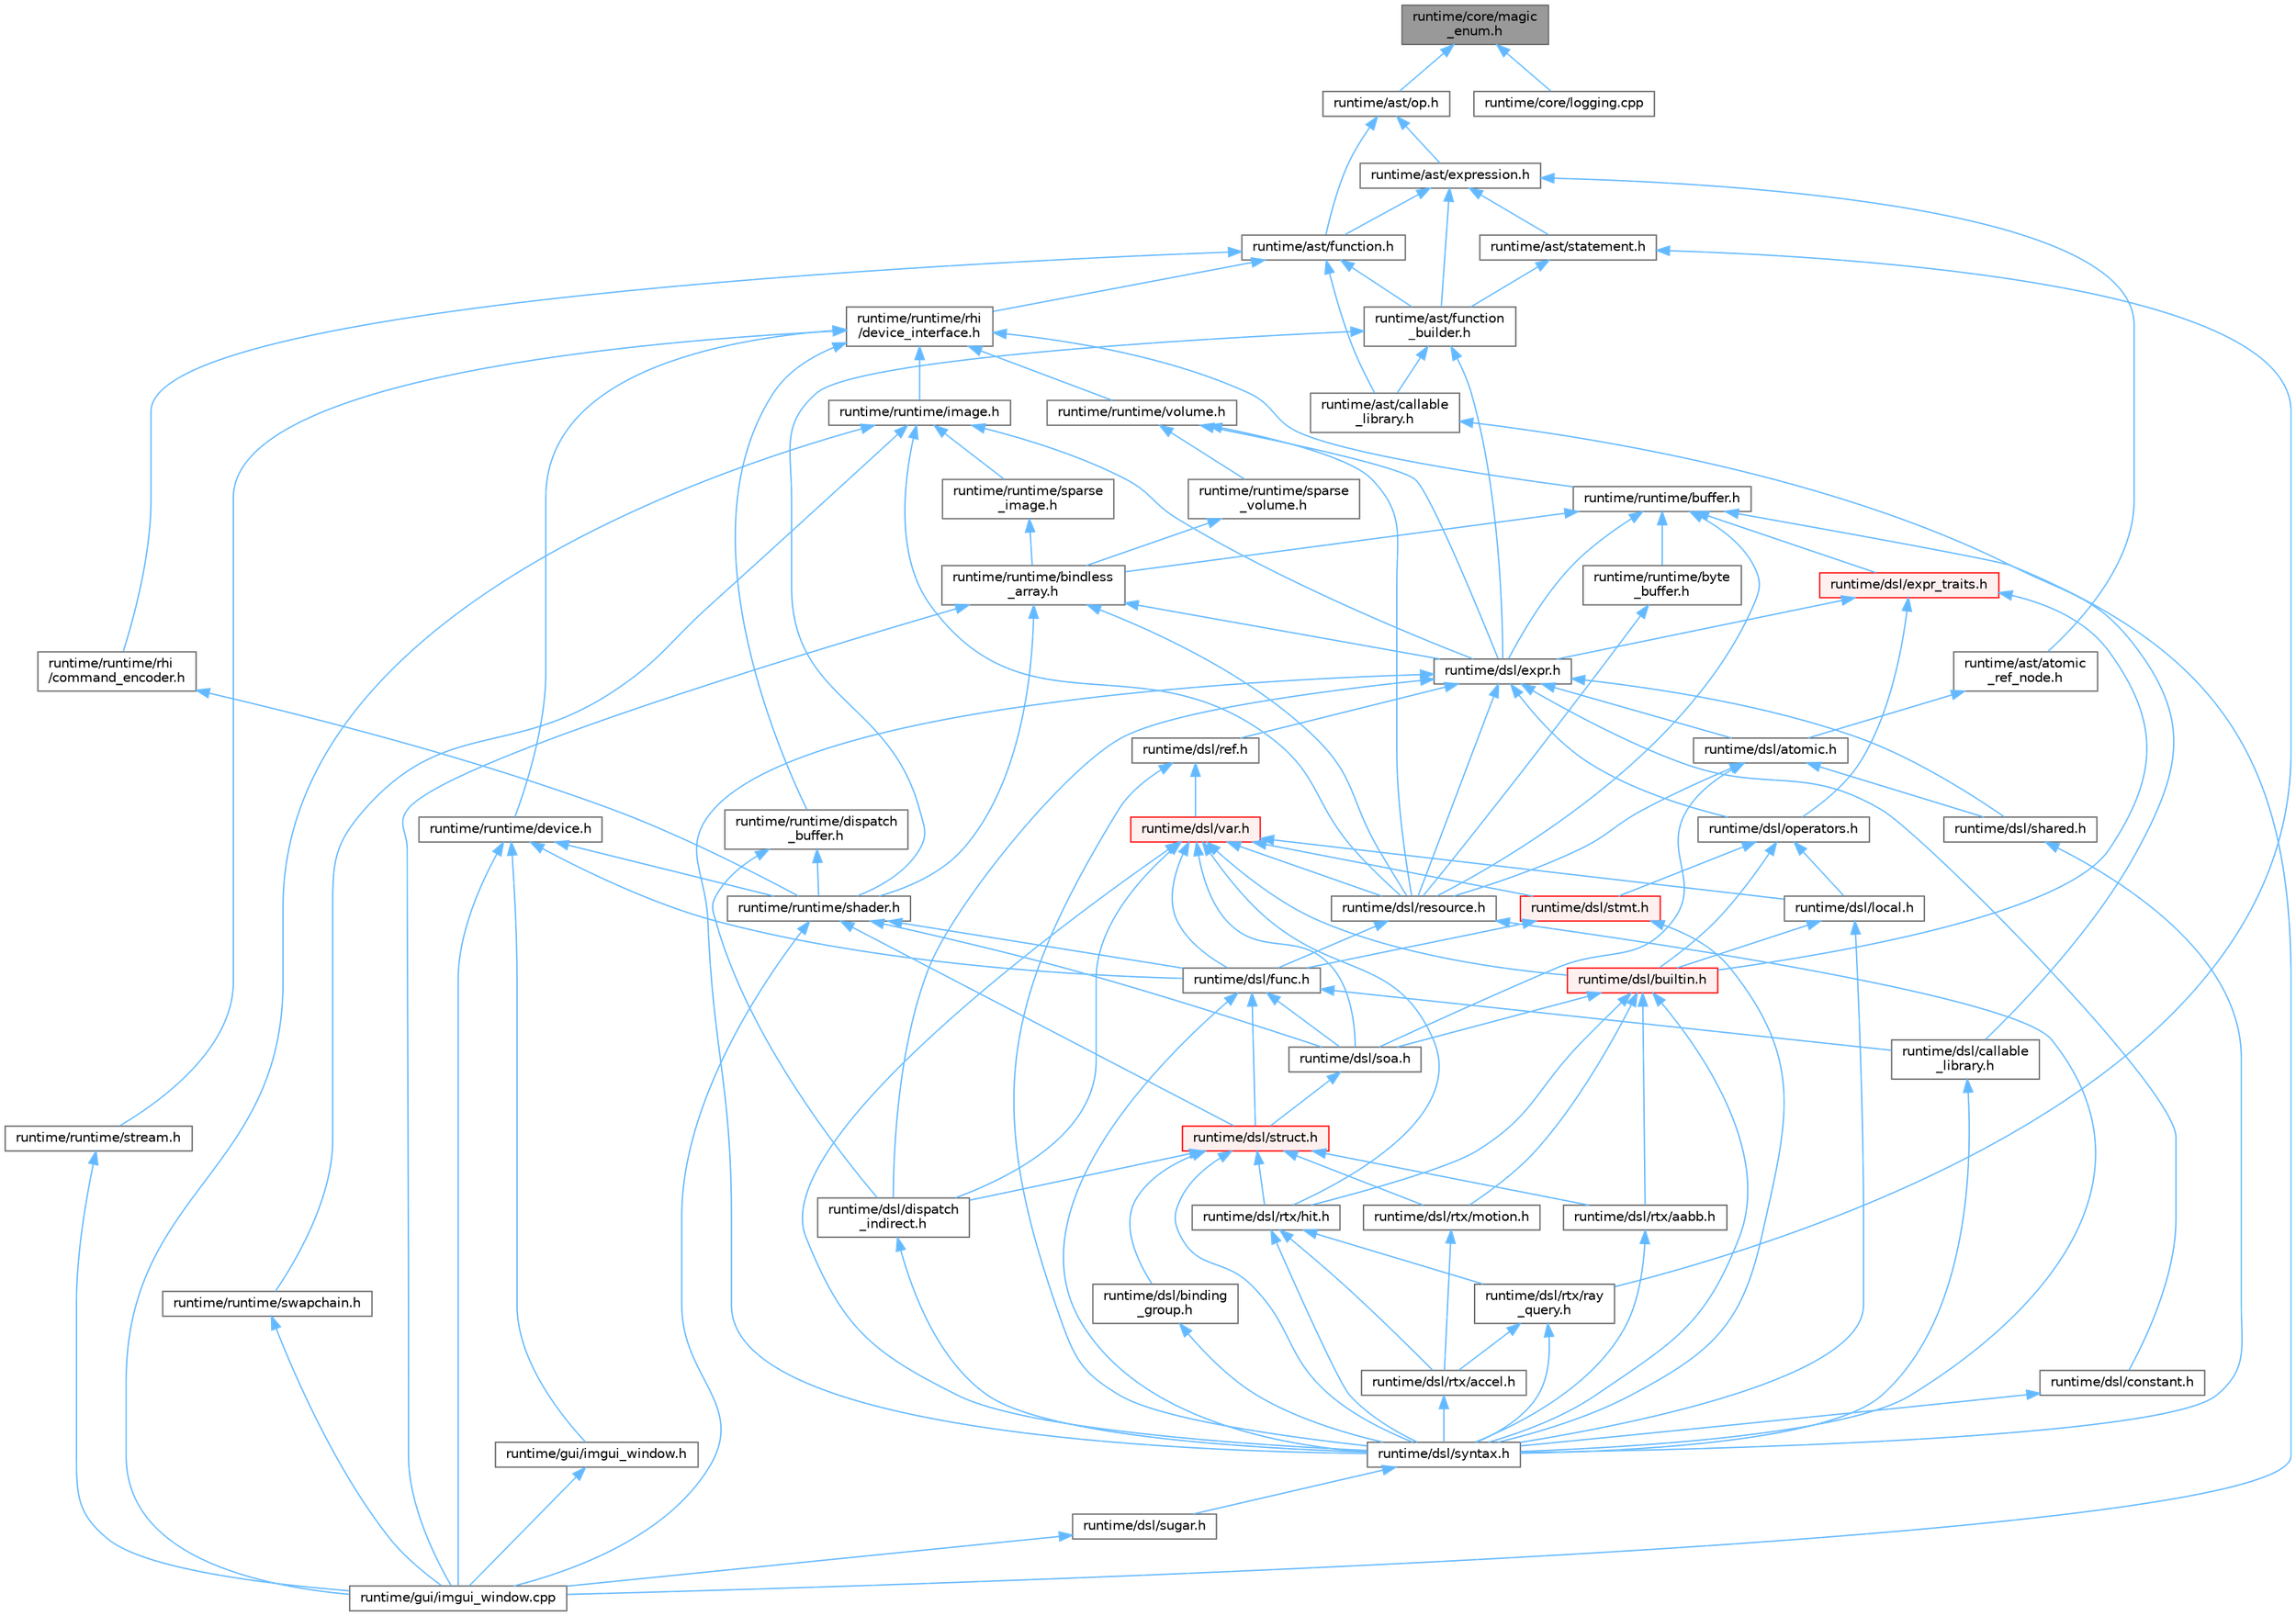 digraph "runtime/core/magic_enum.h"
{
 // LATEX_PDF_SIZE
  bgcolor="transparent";
  edge [fontname=Helvetica,fontsize=10,labelfontname=Helvetica,labelfontsize=10];
  node [fontname=Helvetica,fontsize=10,shape=box,height=0.2,width=0.4];
  Node1 [id="Node000001",label="runtime/core/magic\l_enum.h",height=0.2,width=0.4,color="gray40", fillcolor="grey60", style="filled", fontcolor="black",tooltip=" "];
  Node1 -> Node2 [id="edge1_Node000001_Node000002",dir="back",color="steelblue1",style="solid",tooltip=" "];
  Node2 [id="Node000002",label="runtime/ast/op.h",height=0.2,width=0.4,color="grey40", fillcolor="white", style="filled",URL="$op_8h.html",tooltip=" "];
  Node2 -> Node3 [id="edge2_Node000002_Node000003",dir="back",color="steelblue1",style="solid",tooltip=" "];
  Node3 [id="Node000003",label="runtime/ast/expression.h",height=0.2,width=0.4,color="grey40", fillcolor="white", style="filled",URL="$expression_8h.html",tooltip=" "];
  Node3 -> Node4 [id="edge3_Node000003_Node000004",dir="back",color="steelblue1",style="solid",tooltip=" "];
  Node4 [id="Node000004",label="runtime/ast/atomic\l_ref_node.h",height=0.2,width=0.4,color="grey40", fillcolor="white", style="filled",URL="$atomic__ref__node_8h.html",tooltip=" "];
  Node4 -> Node5 [id="edge4_Node000004_Node000005",dir="back",color="steelblue1",style="solid",tooltip=" "];
  Node5 [id="Node000005",label="runtime/dsl/atomic.h",height=0.2,width=0.4,color="grey40", fillcolor="white", style="filled",URL="$dsl_2atomic_8h.html",tooltip=" "];
  Node5 -> Node6 [id="edge5_Node000005_Node000006",dir="back",color="steelblue1",style="solid",tooltip=" "];
  Node6 [id="Node000006",label="runtime/dsl/resource.h",height=0.2,width=0.4,color="grey40", fillcolor="white", style="filled",URL="$dsl_2resource_8h.html",tooltip=" "];
  Node6 -> Node7 [id="edge6_Node000006_Node000007",dir="back",color="steelblue1",style="solid",tooltip=" "];
  Node7 [id="Node000007",label="runtime/dsl/func.h",height=0.2,width=0.4,color="grey40", fillcolor="white", style="filled",URL="$func_8h.html",tooltip=" "];
  Node7 -> Node8 [id="edge7_Node000007_Node000008",dir="back",color="steelblue1",style="solid",tooltip=" "];
  Node8 [id="Node000008",label="runtime/dsl/callable\l_library.h",height=0.2,width=0.4,color="grey40", fillcolor="white", style="filled",URL="$dsl_2callable__library_8h.html",tooltip=" "];
  Node8 -> Node9 [id="edge8_Node000008_Node000009",dir="back",color="steelblue1",style="solid",tooltip=" "];
  Node9 [id="Node000009",label="runtime/dsl/syntax.h",height=0.2,width=0.4,color="grey40", fillcolor="white", style="filled",URL="$syntax_8h.html",tooltip=" "];
  Node9 -> Node10 [id="edge9_Node000009_Node000010",dir="back",color="steelblue1",style="solid",tooltip=" "];
  Node10 [id="Node000010",label="runtime/dsl/sugar.h",height=0.2,width=0.4,color="grey40", fillcolor="white", style="filled",URL="$sugar_8h.html",tooltip=" "];
  Node10 -> Node11 [id="edge10_Node000010_Node000011",dir="back",color="steelblue1",style="solid",tooltip=" "];
  Node11 [id="Node000011",label="runtime/gui/imgui_window.cpp",height=0.2,width=0.4,color="grey40", fillcolor="white", style="filled",URL="$imgui__window_8cpp.html",tooltip=" "];
  Node7 -> Node12 [id="edge11_Node000007_Node000012",dir="back",color="steelblue1",style="solid",tooltip=" "];
  Node12 [id="Node000012",label="runtime/dsl/soa.h",height=0.2,width=0.4,color="grey40", fillcolor="white", style="filled",URL="$soa_8h.html",tooltip=" "];
  Node12 -> Node13 [id="edge12_Node000012_Node000013",dir="back",color="steelblue1",style="solid",tooltip=" "];
  Node13 [id="Node000013",label="runtime/dsl/struct.h",height=0.2,width=0.4,color="red", fillcolor="#FFF0F0", style="filled",URL="$struct_8h.html",tooltip=" "];
  Node13 -> Node14 [id="edge13_Node000013_Node000014",dir="back",color="steelblue1",style="solid",tooltip=" "];
  Node14 [id="Node000014",label="runtime/dsl/binding\l_group.h",height=0.2,width=0.4,color="grey40", fillcolor="white", style="filled",URL="$binding__group_8h.html",tooltip=" "];
  Node14 -> Node9 [id="edge14_Node000014_Node000009",dir="back",color="steelblue1",style="solid",tooltip=" "];
  Node13 -> Node15 [id="edge15_Node000013_Node000015",dir="back",color="steelblue1",style="solid",tooltip=" "];
  Node15 [id="Node000015",label="runtime/dsl/dispatch\l_indirect.h",height=0.2,width=0.4,color="grey40", fillcolor="white", style="filled",URL="$dispatch__indirect_8h.html",tooltip=" "];
  Node15 -> Node9 [id="edge16_Node000015_Node000009",dir="back",color="steelblue1",style="solid",tooltip=" "];
  Node13 -> Node16 [id="edge17_Node000013_Node000016",dir="back",color="steelblue1",style="solid",tooltip=" "];
  Node16 [id="Node000016",label="runtime/dsl/rtx/aabb.h",height=0.2,width=0.4,color="grey40", fillcolor="white", style="filled",URL="$dsl_2rtx_2aabb_8h.html",tooltip=" "];
  Node16 -> Node9 [id="edge18_Node000016_Node000009",dir="back",color="steelblue1",style="solid",tooltip=" "];
  Node13 -> Node17 [id="edge19_Node000013_Node000017",dir="back",color="steelblue1",style="solid",tooltip=" "];
  Node17 [id="Node000017",label="runtime/dsl/rtx/hit.h",height=0.2,width=0.4,color="grey40", fillcolor="white", style="filled",URL="$dsl_2rtx_2hit_8h.html",tooltip=" "];
  Node17 -> Node18 [id="edge20_Node000017_Node000018",dir="back",color="steelblue1",style="solid",tooltip=" "];
  Node18 [id="Node000018",label="runtime/dsl/rtx/accel.h",height=0.2,width=0.4,color="grey40", fillcolor="white", style="filled",URL="$dsl_2rtx_2accel_8h.html",tooltip=" "];
  Node18 -> Node9 [id="edge21_Node000018_Node000009",dir="back",color="steelblue1",style="solid",tooltip=" "];
  Node17 -> Node19 [id="edge22_Node000017_Node000019",dir="back",color="steelblue1",style="solid",tooltip=" "];
  Node19 [id="Node000019",label="runtime/dsl/rtx/ray\l_query.h",height=0.2,width=0.4,color="grey40", fillcolor="white", style="filled",URL="$ray__query_8h.html",tooltip=" "];
  Node19 -> Node18 [id="edge23_Node000019_Node000018",dir="back",color="steelblue1",style="solid",tooltip=" "];
  Node19 -> Node9 [id="edge24_Node000019_Node000009",dir="back",color="steelblue1",style="solid",tooltip=" "];
  Node17 -> Node9 [id="edge25_Node000017_Node000009",dir="back",color="steelblue1",style="solid",tooltip=" "];
  Node13 -> Node20 [id="edge26_Node000013_Node000020",dir="back",color="steelblue1",style="solid",tooltip=" "];
  Node20 [id="Node000020",label="runtime/dsl/rtx/motion.h",height=0.2,width=0.4,color="grey40", fillcolor="white", style="filled",URL="$motion_8h.html",tooltip=" "];
  Node20 -> Node18 [id="edge27_Node000020_Node000018",dir="back",color="steelblue1",style="solid",tooltip=" "];
  Node13 -> Node9 [id="edge28_Node000013_Node000009",dir="back",color="steelblue1",style="solid",tooltip=" "];
  Node7 -> Node13 [id="edge29_Node000007_Node000013",dir="back",color="steelblue1",style="solid",tooltip=" "];
  Node7 -> Node9 [id="edge30_Node000007_Node000009",dir="back",color="steelblue1",style="solid",tooltip=" "];
  Node6 -> Node9 [id="edge31_Node000006_Node000009",dir="back",color="steelblue1",style="solid",tooltip=" "];
  Node5 -> Node23 [id="edge32_Node000005_Node000023",dir="back",color="steelblue1",style="solid",tooltip=" "];
  Node23 [id="Node000023",label="runtime/dsl/shared.h",height=0.2,width=0.4,color="grey40", fillcolor="white", style="filled",URL="$shared_8h.html",tooltip=" "];
  Node23 -> Node9 [id="edge33_Node000023_Node000009",dir="back",color="steelblue1",style="solid",tooltip=" "];
  Node5 -> Node12 [id="edge34_Node000005_Node000012",dir="back",color="steelblue1",style="solid",tooltip=" "];
  Node3 -> Node24 [id="edge35_Node000003_Node000024",dir="back",color="steelblue1",style="solid",tooltip=" "];
  Node24 [id="Node000024",label="runtime/ast/function.h",height=0.2,width=0.4,color="grey40", fillcolor="white", style="filled",URL="$ast_2function_8h.html",tooltip=" "];
  Node24 -> Node25 [id="edge36_Node000024_Node000025",dir="back",color="steelblue1",style="solid",tooltip=" "];
  Node25 [id="Node000025",label="runtime/ast/callable\l_library.h",height=0.2,width=0.4,color="grey40", fillcolor="white", style="filled",URL="$ast_2callable__library_8h.html",tooltip=" "];
  Node25 -> Node8 [id="edge37_Node000025_Node000008",dir="back",color="steelblue1",style="solid",tooltip=" "];
  Node24 -> Node26 [id="edge38_Node000024_Node000026",dir="back",color="steelblue1",style="solid",tooltip=" "];
  Node26 [id="Node000026",label="runtime/ast/function\l_builder.h",height=0.2,width=0.4,color="grey40", fillcolor="white", style="filled",URL="$function__builder_8h.html",tooltip=" "];
  Node26 -> Node25 [id="edge39_Node000026_Node000025",dir="back",color="steelblue1",style="solid",tooltip=" "];
  Node26 -> Node27 [id="edge40_Node000026_Node000027",dir="back",color="steelblue1",style="solid",tooltip=" "];
  Node27 [id="Node000027",label="runtime/dsl/expr.h",height=0.2,width=0.4,color="grey40", fillcolor="white", style="filled",URL="$expr_8h.html",tooltip=" "];
  Node27 -> Node5 [id="edge41_Node000027_Node000005",dir="back",color="steelblue1",style="solid",tooltip=" "];
  Node27 -> Node28 [id="edge42_Node000027_Node000028",dir="back",color="steelblue1",style="solid",tooltip=" "];
  Node28 [id="Node000028",label="runtime/dsl/constant.h",height=0.2,width=0.4,color="grey40", fillcolor="white", style="filled",URL="$constant_8h.html",tooltip=" "];
  Node28 -> Node9 [id="edge43_Node000028_Node000009",dir="back",color="steelblue1",style="solid",tooltip=" "];
  Node27 -> Node15 [id="edge44_Node000027_Node000015",dir="back",color="steelblue1",style="solid",tooltip=" "];
  Node27 -> Node29 [id="edge45_Node000027_Node000029",dir="back",color="steelblue1",style="solid",tooltip=" "];
  Node29 [id="Node000029",label="runtime/dsl/operators.h",height=0.2,width=0.4,color="grey40", fillcolor="white", style="filled",URL="$operators_8h.html",tooltip=" "];
  Node29 -> Node30 [id="edge46_Node000029_Node000030",dir="back",color="steelblue1",style="solid",tooltip=" "];
  Node30 [id="Node000030",label="runtime/dsl/builtin.h",height=0.2,width=0.4,color="red", fillcolor="#FFF0F0", style="filled",URL="$builtin_8h.html",tooltip=" "];
  Node30 -> Node16 [id="edge47_Node000030_Node000016",dir="back",color="steelblue1",style="solid",tooltip=" "];
  Node30 -> Node17 [id="edge48_Node000030_Node000017",dir="back",color="steelblue1",style="solid",tooltip=" "];
  Node30 -> Node20 [id="edge49_Node000030_Node000020",dir="back",color="steelblue1",style="solid",tooltip=" "];
  Node30 -> Node12 [id="edge50_Node000030_Node000012",dir="back",color="steelblue1",style="solid",tooltip=" "];
  Node30 -> Node9 [id="edge51_Node000030_Node000009",dir="back",color="steelblue1",style="solid",tooltip=" "];
  Node29 -> Node32 [id="edge52_Node000029_Node000032",dir="back",color="steelblue1",style="solid",tooltip=" "];
  Node32 [id="Node000032",label="runtime/dsl/local.h",height=0.2,width=0.4,color="grey40", fillcolor="white", style="filled",URL="$local_8h.html",tooltip=" "];
  Node32 -> Node30 [id="edge53_Node000032_Node000030",dir="back",color="steelblue1",style="solid",tooltip=" "];
  Node32 -> Node9 [id="edge54_Node000032_Node000009",dir="back",color="steelblue1",style="solid",tooltip=" "];
  Node29 -> Node33 [id="edge55_Node000029_Node000033",dir="back",color="steelblue1",style="solid",tooltip=" "];
  Node33 [id="Node000033",label="runtime/dsl/stmt.h",height=0.2,width=0.4,color="red", fillcolor="#FFF0F0", style="filled",URL="$stmt_8h.html",tooltip=" "];
  Node33 -> Node7 [id="edge56_Node000033_Node000007",dir="back",color="steelblue1",style="solid",tooltip=" "];
  Node33 -> Node9 [id="edge57_Node000033_Node000009",dir="back",color="steelblue1",style="solid",tooltip=" "];
  Node27 -> Node34 [id="edge58_Node000027_Node000034",dir="back",color="steelblue1",style="solid",tooltip=" "];
  Node34 [id="Node000034",label="runtime/dsl/ref.h",height=0.2,width=0.4,color="grey40", fillcolor="white", style="filled",URL="$ref_8h.html",tooltip=" "];
  Node34 -> Node9 [id="edge59_Node000034_Node000009",dir="back",color="steelblue1",style="solid",tooltip=" "];
  Node34 -> Node35 [id="edge60_Node000034_Node000035",dir="back",color="steelblue1",style="solid",tooltip=" "];
  Node35 [id="Node000035",label="runtime/dsl/var.h",height=0.2,width=0.4,color="red", fillcolor="#FFF0F0", style="filled",URL="$var_8h.html",tooltip=" "];
  Node35 -> Node30 [id="edge61_Node000035_Node000030",dir="back",color="steelblue1",style="solid",tooltip=" "];
  Node35 -> Node15 [id="edge62_Node000035_Node000015",dir="back",color="steelblue1",style="solid",tooltip=" "];
  Node35 -> Node7 [id="edge63_Node000035_Node000007",dir="back",color="steelblue1",style="solid",tooltip=" "];
  Node35 -> Node32 [id="edge64_Node000035_Node000032",dir="back",color="steelblue1",style="solid",tooltip=" "];
  Node35 -> Node6 [id="edge65_Node000035_Node000006",dir="back",color="steelblue1",style="solid",tooltip=" "];
  Node35 -> Node17 [id="edge66_Node000035_Node000017",dir="back",color="steelblue1",style="solid",tooltip=" "];
  Node35 -> Node12 [id="edge67_Node000035_Node000012",dir="back",color="steelblue1",style="solid",tooltip=" "];
  Node35 -> Node33 [id="edge68_Node000035_Node000033",dir="back",color="steelblue1",style="solid",tooltip=" "];
  Node35 -> Node9 [id="edge69_Node000035_Node000009",dir="back",color="steelblue1",style="solid",tooltip=" "];
  Node27 -> Node6 [id="edge70_Node000027_Node000006",dir="back",color="steelblue1",style="solid",tooltip=" "];
  Node27 -> Node23 [id="edge71_Node000027_Node000023",dir="back",color="steelblue1",style="solid",tooltip=" "];
  Node27 -> Node9 [id="edge72_Node000027_Node000009",dir="back",color="steelblue1",style="solid",tooltip=" "];
  Node26 -> Node37 [id="edge73_Node000026_Node000037",dir="back",color="steelblue1",style="solid",tooltip=" "];
  Node37 [id="Node000037",label="runtime/runtime/shader.h",height=0.2,width=0.4,color="grey40", fillcolor="white", style="filled",URL="$shader_8h.html",tooltip=" "];
  Node37 -> Node7 [id="edge74_Node000037_Node000007",dir="back",color="steelblue1",style="solid",tooltip=" "];
  Node37 -> Node12 [id="edge75_Node000037_Node000012",dir="back",color="steelblue1",style="solid",tooltip=" "];
  Node37 -> Node13 [id="edge76_Node000037_Node000013",dir="back",color="steelblue1",style="solid",tooltip=" "];
  Node37 -> Node11 [id="edge77_Node000037_Node000011",dir="back",color="steelblue1",style="solid",tooltip=" "];
  Node24 -> Node38 [id="edge78_Node000024_Node000038",dir="back",color="steelblue1",style="solid",tooltip=" "];
  Node38 [id="Node000038",label="runtime/runtime/rhi\l/command_encoder.h",height=0.2,width=0.4,color="grey40", fillcolor="white", style="filled",URL="$command__encoder_8h.html",tooltip=" "];
  Node38 -> Node37 [id="edge79_Node000038_Node000037",dir="back",color="steelblue1",style="solid",tooltip=" "];
  Node24 -> Node39 [id="edge80_Node000024_Node000039",dir="back",color="steelblue1",style="solid",tooltip=" "];
  Node39 [id="Node000039",label="runtime/runtime/rhi\l/device_interface.h",height=0.2,width=0.4,color="grey40", fillcolor="white", style="filled",URL="$device__interface_8h.html",tooltip=" "];
  Node39 -> Node40 [id="edge81_Node000039_Node000040",dir="back",color="steelblue1",style="solid",tooltip=" "];
  Node40 [id="Node000040",label="runtime/runtime/buffer.h",height=0.2,width=0.4,color="grey40", fillcolor="white", style="filled",URL="$buffer_8h.html",tooltip=" "];
  Node40 -> Node27 [id="edge82_Node000040_Node000027",dir="back",color="steelblue1",style="solid",tooltip=" "];
  Node40 -> Node41 [id="edge83_Node000040_Node000041",dir="back",color="steelblue1",style="solid",tooltip=" "];
  Node41 [id="Node000041",label="runtime/dsl/expr_traits.h",height=0.2,width=0.4,color="red", fillcolor="#FFF0F0", style="filled",URL="$expr__traits_8h.html",tooltip=" "];
  Node41 -> Node30 [id="edge84_Node000041_Node000030",dir="back",color="steelblue1",style="solid",tooltip=" "];
  Node41 -> Node27 [id="edge85_Node000041_Node000027",dir="back",color="steelblue1",style="solid",tooltip=" "];
  Node41 -> Node29 [id="edge86_Node000041_Node000029",dir="back",color="steelblue1",style="solid",tooltip=" "];
  Node40 -> Node6 [id="edge87_Node000040_Node000006",dir="back",color="steelblue1",style="solid",tooltip=" "];
  Node40 -> Node11 [id="edge88_Node000040_Node000011",dir="back",color="steelblue1",style="solid",tooltip=" "];
  Node40 -> Node42 [id="edge89_Node000040_Node000042",dir="back",color="steelblue1",style="solid",tooltip=" "];
  Node42 [id="Node000042",label="runtime/runtime/bindless\l_array.h",height=0.2,width=0.4,color="grey40", fillcolor="white", style="filled",URL="$bindless__array_8h.html",tooltip=" "];
  Node42 -> Node27 [id="edge90_Node000042_Node000027",dir="back",color="steelblue1",style="solid",tooltip=" "];
  Node42 -> Node6 [id="edge91_Node000042_Node000006",dir="back",color="steelblue1",style="solid",tooltip=" "];
  Node42 -> Node11 [id="edge92_Node000042_Node000011",dir="back",color="steelblue1",style="solid",tooltip=" "];
  Node42 -> Node37 [id="edge93_Node000042_Node000037",dir="back",color="steelblue1",style="solid",tooltip=" "];
  Node40 -> Node43 [id="edge94_Node000040_Node000043",dir="back",color="steelblue1",style="solid",tooltip=" "];
  Node43 [id="Node000043",label="runtime/runtime/byte\l_buffer.h",height=0.2,width=0.4,color="grey40", fillcolor="white", style="filled",URL="$byte__buffer_8h.html",tooltip=" "];
  Node43 -> Node6 [id="edge95_Node000043_Node000006",dir="back",color="steelblue1",style="solid",tooltip=" "];
  Node39 -> Node44 [id="edge96_Node000039_Node000044",dir="back",color="steelblue1",style="solid",tooltip=" "];
  Node44 [id="Node000044",label="runtime/runtime/device.h",height=0.2,width=0.4,color="grey40", fillcolor="white", style="filled",URL="$device_8h.html",tooltip=" "];
  Node44 -> Node7 [id="edge97_Node000044_Node000007",dir="back",color="steelblue1",style="solid",tooltip=" "];
  Node44 -> Node11 [id="edge98_Node000044_Node000011",dir="back",color="steelblue1",style="solid",tooltip=" "];
  Node44 -> Node45 [id="edge99_Node000044_Node000045",dir="back",color="steelblue1",style="solid",tooltip=" "];
  Node45 [id="Node000045",label="runtime/gui/imgui_window.h",height=0.2,width=0.4,color="grey40", fillcolor="white", style="filled",URL="$imgui__window_8h.html",tooltip=" "];
  Node45 -> Node11 [id="edge100_Node000045_Node000011",dir="back",color="steelblue1",style="solid",tooltip=" "];
  Node44 -> Node37 [id="edge101_Node000044_Node000037",dir="back",color="steelblue1",style="solid",tooltip=" "];
  Node39 -> Node46 [id="edge102_Node000039_Node000046",dir="back",color="steelblue1",style="solid",tooltip=" "];
  Node46 [id="Node000046",label="runtime/runtime/dispatch\l_buffer.h",height=0.2,width=0.4,color="grey40", fillcolor="white", style="filled",URL="$dispatch__buffer_8h.html",tooltip=" "];
  Node46 -> Node15 [id="edge103_Node000046_Node000015",dir="back",color="steelblue1",style="solid",tooltip=" "];
  Node46 -> Node37 [id="edge104_Node000046_Node000037",dir="back",color="steelblue1",style="solid",tooltip=" "];
  Node39 -> Node47 [id="edge105_Node000039_Node000047",dir="back",color="steelblue1",style="solid",tooltip=" "];
  Node47 [id="Node000047",label="runtime/runtime/image.h",height=0.2,width=0.4,color="grey40", fillcolor="white", style="filled",URL="$image_8h.html",tooltip=" "];
  Node47 -> Node27 [id="edge106_Node000047_Node000027",dir="back",color="steelblue1",style="solid",tooltip=" "];
  Node47 -> Node6 [id="edge107_Node000047_Node000006",dir="back",color="steelblue1",style="solid",tooltip=" "];
  Node47 -> Node11 [id="edge108_Node000047_Node000011",dir="back",color="steelblue1",style="solid",tooltip=" "];
  Node47 -> Node48 [id="edge109_Node000047_Node000048",dir="back",color="steelblue1",style="solid",tooltip=" "];
  Node48 [id="Node000048",label="runtime/runtime/sparse\l_image.h",height=0.2,width=0.4,color="grey40", fillcolor="white", style="filled",URL="$sparse__image_8h.html",tooltip=" "];
  Node48 -> Node42 [id="edge110_Node000048_Node000042",dir="back",color="steelblue1",style="solid",tooltip=" "];
  Node47 -> Node49 [id="edge111_Node000047_Node000049",dir="back",color="steelblue1",style="solid",tooltip=" "];
  Node49 [id="Node000049",label="runtime/runtime/swapchain.h",height=0.2,width=0.4,color="grey40", fillcolor="white", style="filled",URL="$swapchain_8h.html",tooltip=" "];
  Node49 -> Node11 [id="edge112_Node000049_Node000011",dir="back",color="steelblue1",style="solid",tooltip=" "];
  Node39 -> Node50 [id="edge113_Node000039_Node000050",dir="back",color="steelblue1",style="solid",tooltip=" "];
  Node50 [id="Node000050",label="runtime/runtime/stream.h",height=0.2,width=0.4,color="grey40", fillcolor="white", style="filled",URL="$stream_8h.html",tooltip=" "];
  Node50 -> Node11 [id="edge114_Node000050_Node000011",dir="back",color="steelblue1",style="solid",tooltip=" "];
  Node39 -> Node51 [id="edge115_Node000039_Node000051",dir="back",color="steelblue1",style="solid",tooltip=" "];
  Node51 [id="Node000051",label="runtime/runtime/volume.h",height=0.2,width=0.4,color="grey40", fillcolor="white", style="filled",URL="$volume_8h.html",tooltip=" "];
  Node51 -> Node27 [id="edge116_Node000051_Node000027",dir="back",color="steelblue1",style="solid",tooltip=" "];
  Node51 -> Node6 [id="edge117_Node000051_Node000006",dir="back",color="steelblue1",style="solid",tooltip=" "];
  Node51 -> Node52 [id="edge118_Node000051_Node000052",dir="back",color="steelblue1",style="solid",tooltip=" "];
  Node52 [id="Node000052",label="runtime/runtime/sparse\l_volume.h",height=0.2,width=0.4,color="grey40", fillcolor="white", style="filled",URL="$sparse__volume_8h.html",tooltip=" "];
  Node52 -> Node42 [id="edge119_Node000052_Node000042",dir="back",color="steelblue1",style="solid",tooltip=" "];
  Node3 -> Node26 [id="edge120_Node000003_Node000026",dir="back",color="steelblue1",style="solid",tooltip=" "];
  Node3 -> Node53 [id="edge121_Node000003_Node000053",dir="back",color="steelblue1",style="solid",tooltip=" "];
  Node53 [id="Node000053",label="runtime/ast/statement.h",height=0.2,width=0.4,color="grey40", fillcolor="white", style="filled",URL="$statement_8h.html",tooltip=" "];
  Node53 -> Node26 [id="edge122_Node000053_Node000026",dir="back",color="steelblue1",style="solid",tooltip=" "];
  Node53 -> Node19 [id="edge123_Node000053_Node000019",dir="back",color="steelblue1",style="solid",tooltip=" "];
  Node2 -> Node24 [id="edge124_Node000002_Node000024",dir="back",color="steelblue1",style="solid",tooltip=" "];
  Node1 -> Node54 [id="edge125_Node000001_Node000054",dir="back",color="steelblue1",style="solid",tooltip=" "];
  Node54 [id="Node000054",label="runtime/core/logging.cpp",height=0.2,width=0.4,color="grey40", fillcolor="white", style="filled",URL="$logging_8cpp.html",tooltip=" "];
}
